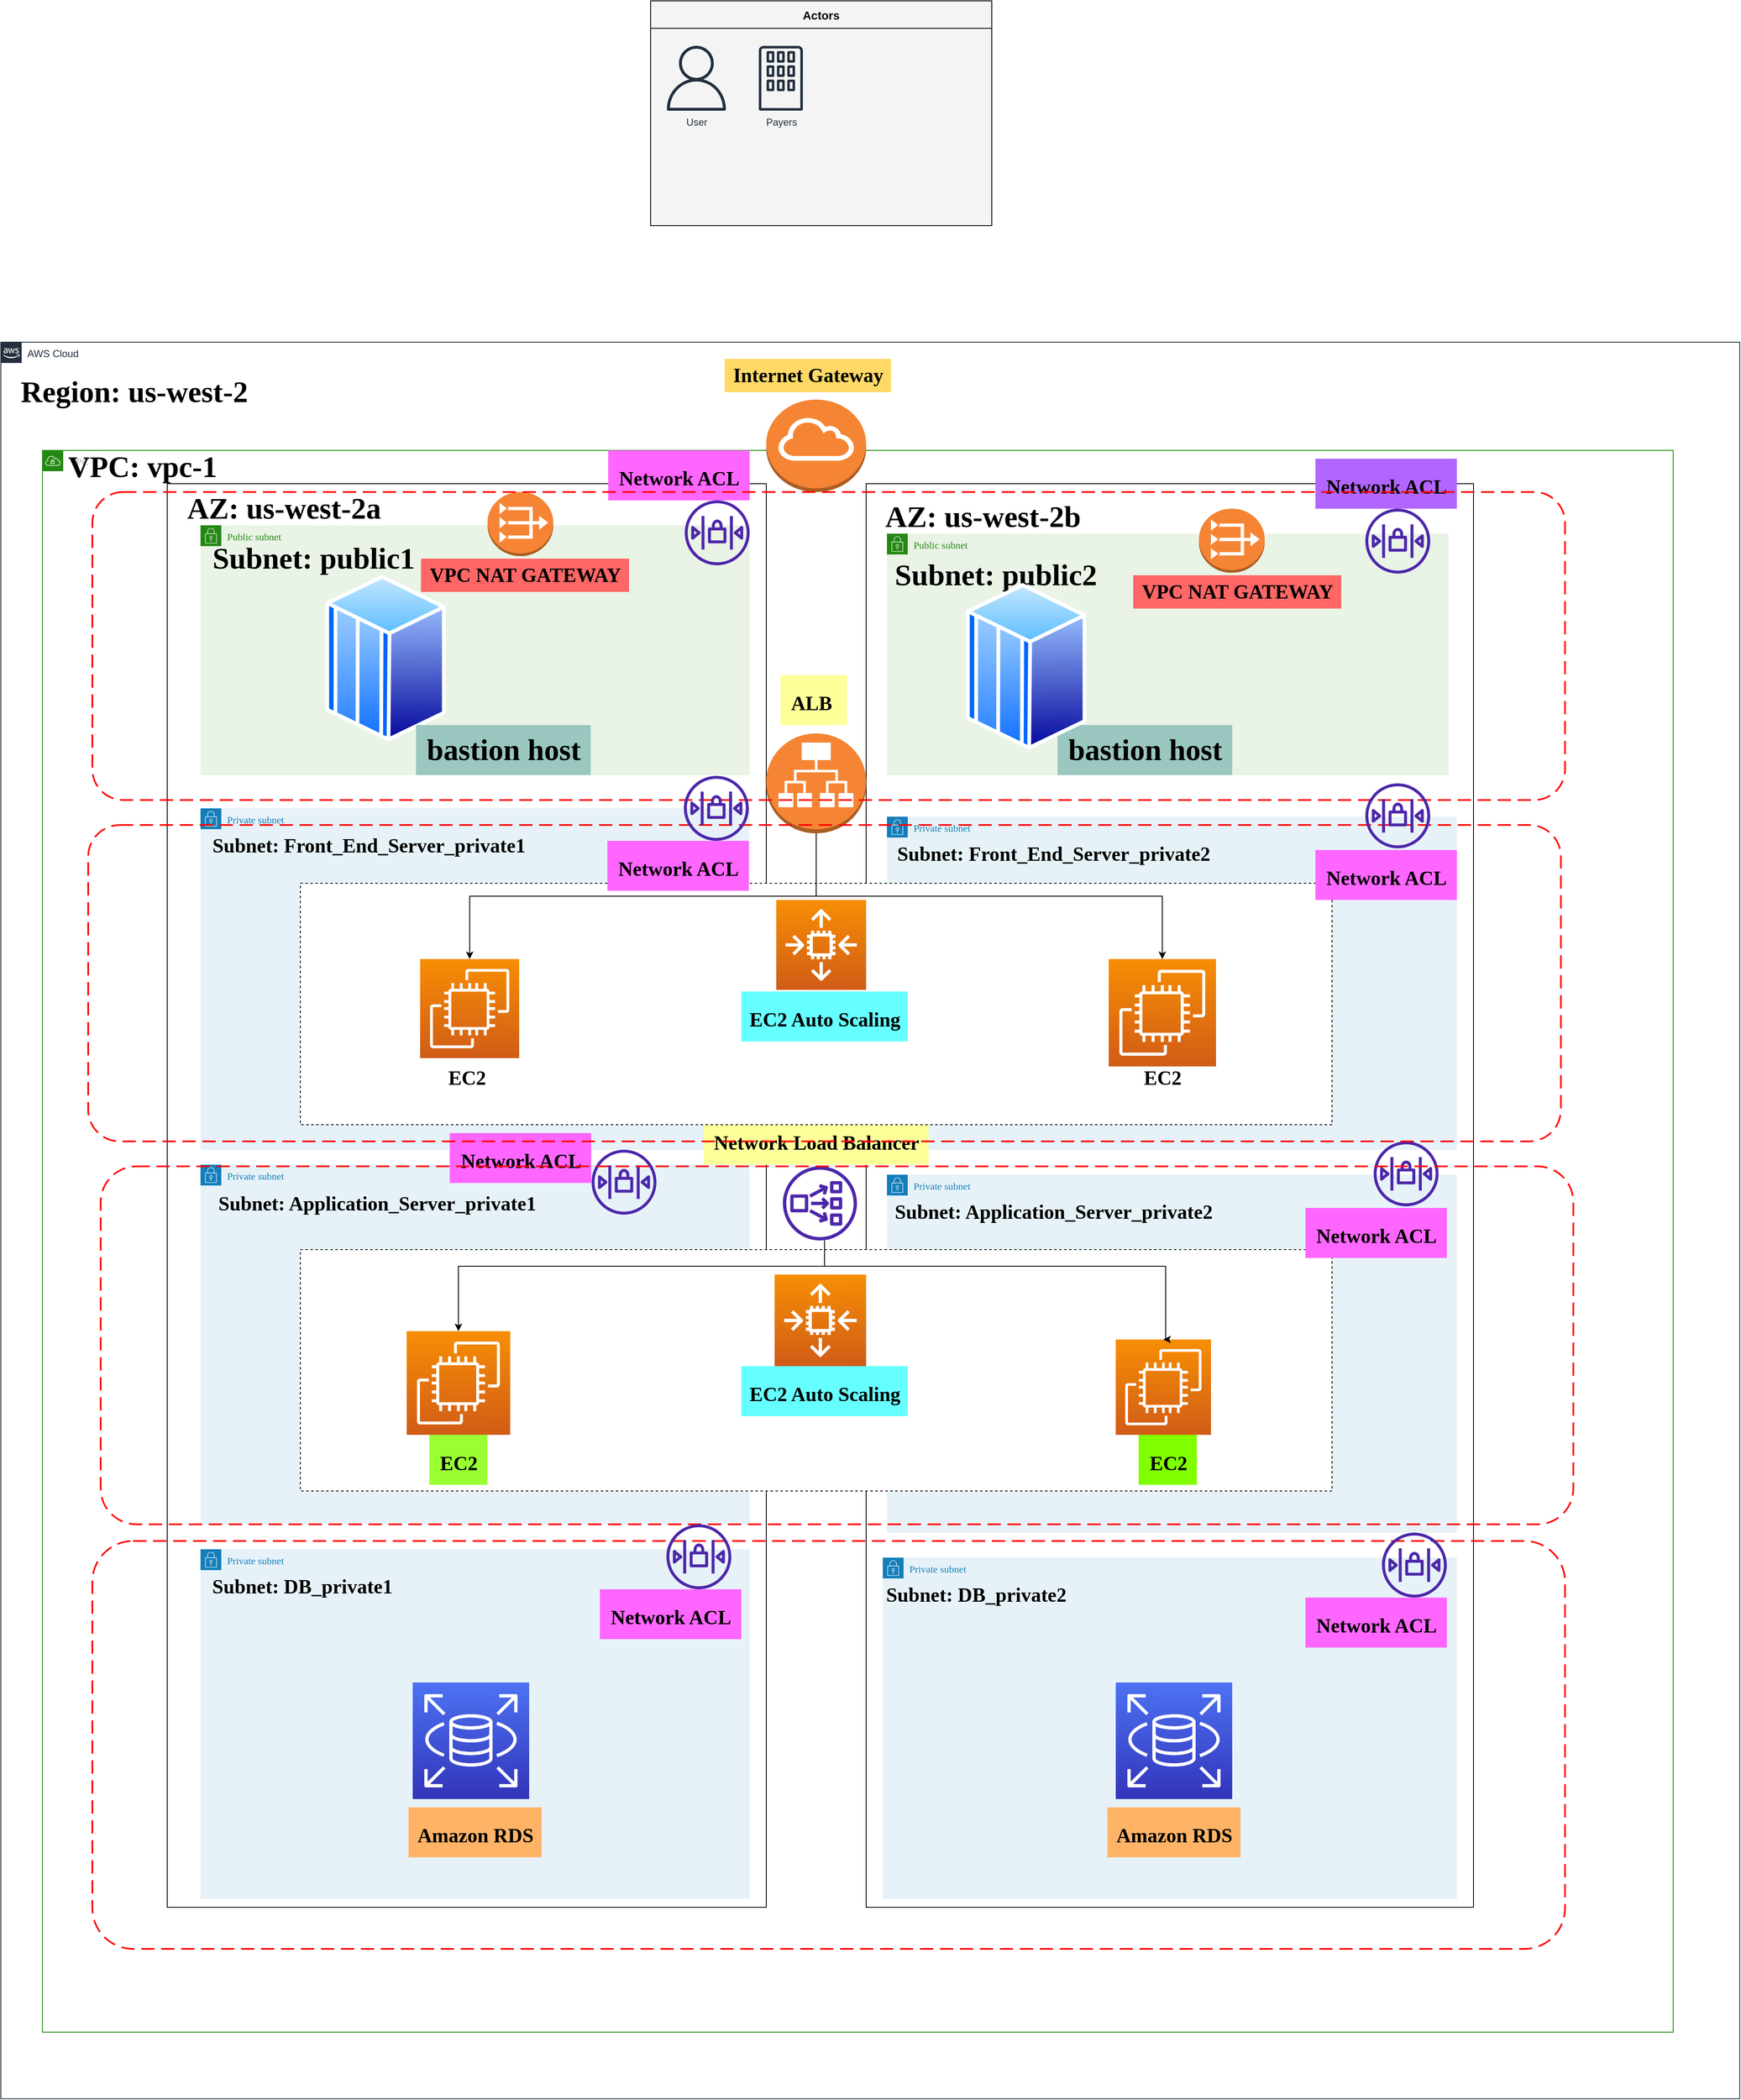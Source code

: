 <mxfile version="20.5.2" type="github">
  <diagram id="Ht1M8jgEwFfnCIfOTk4-" name="Page-1">
    <mxGraphModel dx="6531" dy="5414" grid="1" gridSize="10" guides="1" tooltips="1" connect="1" arrows="1" fold="1" page="1" pageScale="1" pageWidth="827" pageHeight="1169" math="0" shadow="0">
      <root>
        <mxCell id="0" />
        <mxCell id="1" parent="0" />
        <mxCell id="jZVaUwOg5UY3L9NAnvdq-71" value="AWS Cloud" style="points=[[0,0],[0.25,0],[0.5,0],[0.75,0],[1,0],[1,0.25],[1,0.5],[1,0.75],[1,1],[0.75,1],[0.5,1],[0.25,1],[0,1],[0,0.75],[0,0.5],[0,0.25]];outlineConnect=0;gradientColor=none;html=1;whiteSpace=wrap;fontSize=12;fontStyle=0;shape=mxgraph.aws4.group;grIcon=mxgraph.aws4.group_aws_cloud_alt;strokeColor=#232F3E;fillColor=none;verticalAlign=top;align=left;spacingLeft=30;fontColor=#232F3E;dashed=0;labelBackgroundColor=none;container=1;pointerEvents=0;collapsible=0;recursiveResize=0;" parent="1" vertex="1">
          <mxGeometry x="-190" y="-1910" width="2090" height="2110" as="geometry" />
        </mxCell>
        <mxCell id="_mikIo9FiG5iFNGLdB2s-5" value="&lt;font face=&quot;Times New Roman&quot; style=&quot;font-size: 36px;&quot;&gt;&lt;b&gt;Region: us-west-2&lt;/b&gt;&lt;/font&gt;" style="text;html=1;resizable=0;autosize=1;align=center;verticalAlign=middle;points=[];fillColor=none;strokeColor=none;rounded=0;" vertex="1" parent="jZVaUwOg5UY3L9NAnvdq-71">
          <mxGeometry x="10" y="30" width="300" height="60" as="geometry" />
        </mxCell>
        <mxCell id="_mikIo9FiG5iFNGLdB2s-102" value="&lt;b&gt;Internet Gateway&lt;/b&gt;" style="text;html=1;resizable=0;autosize=1;align=center;verticalAlign=middle;points=[];fillColor=#FFD966;strokeColor=none;rounded=0;dashed=1;fontFamily=Times New Roman;fontSize=24;" vertex="1" parent="jZVaUwOg5UY3L9NAnvdq-71">
          <mxGeometry x="870" y="20" width="200" height="40" as="geometry" />
        </mxCell>
        <mxCell id="_mikIo9FiG5iFNGLdB2s-11" value="" style="whiteSpace=wrap;html=1;fontSize=36;" vertex="1" parent="1">
          <mxGeometry x="10" y="-1740" width="720" height="1710" as="geometry" />
        </mxCell>
        <mxCell id="_mikIo9FiG5iFNGLdB2s-12" value="" style="whiteSpace=wrap;html=1;fontSize=36;" vertex="1" parent="1">
          <mxGeometry x="850" y="-1740" width="730" height="1710" as="geometry" />
        </mxCell>
        <mxCell id="_mikIo9FiG5iFNGLdB2s-13" value="&lt;font face=&quot;Times New Roman&quot;&gt;&lt;b&gt;AZ: us-west-2a&lt;/b&gt;&lt;/font&gt;" style="text;html=1;resizable=0;autosize=1;align=center;verticalAlign=middle;points=[];fillColor=none;strokeColor=none;rounded=0;fontSize=36;" vertex="1" parent="1">
          <mxGeometry x="20" y="-1740" width="260" height="60" as="geometry" />
        </mxCell>
        <mxCell id="_mikIo9FiG5iFNGLdB2s-14" value="&lt;font face=&quot;Times New Roman&quot;&gt;&lt;b&gt;AZ: us-west-2b&lt;/b&gt;&lt;/font&gt;" style="text;html=1;resizable=0;autosize=1;align=center;verticalAlign=middle;points=[];fillColor=none;strokeColor=none;rounded=0;fontSize=36;" vertex="1" parent="1">
          <mxGeometry x="860" y="-1730" width="260" height="60" as="geometry" />
        </mxCell>
        <mxCell id="_mikIo9FiG5iFNGLdB2s-37" value="VPC" style="points=[[0,0],[0.25,0],[0.5,0],[0.75,0],[1,0],[1,0.25],[1,0.5],[1,0.75],[1,1],[0.75,1],[0.5,1],[0.25,1],[0,1],[0,0.75],[0,0.5],[0,0.25]];outlineConnect=0;gradientColor=none;html=1;whiteSpace=wrap;fontSize=12;fontStyle=0;container=1;pointerEvents=0;collapsible=0;recursiveResize=0;shape=mxgraph.aws4.group;grIcon=mxgraph.aws4.group_vpc;strokeColor=#248814;fillColor=none;verticalAlign=top;align=left;spacingLeft=30;fontColor=#AAB7B8;dashed=0;fontFamily=Times New Roman;" vertex="1" parent="1">
          <mxGeometry x="-140" y="-1780" width="1960" height="1900" as="geometry" />
        </mxCell>
        <mxCell id="_mikIo9FiG5iFNGLdB2s-9" value="&lt;font face=&quot;Times New Roman&quot;&gt;&lt;b&gt;VPC: vpc-1&lt;/b&gt;&lt;/font&gt;" style="text;html=1;resizable=0;autosize=1;align=center;verticalAlign=middle;points=[];fillColor=none;strokeColor=none;rounded=0;fontSize=36;" vertex="1" parent="_mikIo9FiG5iFNGLdB2s-37">
          <mxGeometry x="20" y="-10" width="200" height="60" as="geometry" />
        </mxCell>
        <mxCell id="_mikIo9FiG5iFNGLdB2s-50" value="Private subnet" style="points=[[0,0],[0.25,0],[0.5,0],[0.75,0],[1,0],[1,0.25],[1,0.5],[1,0.75],[1,1],[0.75,1],[0.5,1],[0.25,1],[0,1],[0,0.75],[0,0.5],[0,0.25]];outlineConnect=0;gradientColor=none;html=1;whiteSpace=wrap;fontSize=12;fontStyle=0;container=1;pointerEvents=0;collapsible=0;recursiveResize=0;shape=mxgraph.aws4.group;grIcon=mxgraph.aws4.group_security_group;grStroke=0;strokeColor=#147EBA;fillColor=#E6F2F8;verticalAlign=top;align=left;spacingLeft=30;fontColor=#147EBA;dashed=0;fontFamily=Times New Roman;" vertex="1" parent="_mikIo9FiG5iFNGLdB2s-37">
          <mxGeometry x="190" y="1320" width="660" height="420" as="geometry" />
        </mxCell>
        <mxCell id="_mikIo9FiG5iFNGLdB2s-51" value="" style="sketch=0;points=[[0,0,0],[0.25,0,0],[0.5,0,0],[0.75,0,0],[1,0,0],[0,1,0],[0.25,1,0],[0.5,1,0],[0.75,1,0],[1,1,0],[0,0.25,0],[0,0.5,0],[0,0.75,0],[1,0.25,0],[1,0.5,0],[1,0.75,0]];outlineConnect=0;fontColor=#232F3E;gradientColor=#4D72F3;gradientDirection=north;fillColor=#3334B9;strokeColor=#ffffff;dashed=0;verticalLabelPosition=bottom;verticalAlign=top;align=center;html=1;fontSize=12;fontStyle=0;aspect=fixed;shape=mxgraph.aws4.resourceIcon;resIcon=mxgraph.aws4.rds;fontFamily=Times New Roman;" vertex="1" parent="_mikIo9FiG5iFNGLdB2s-50">
          <mxGeometry x="255" y="160" width="140" height="140" as="geometry" />
        </mxCell>
        <mxCell id="_mikIo9FiG5iFNGLdB2s-52" value="&lt;font style=&quot;font-size: 24px;&quot;&gt;&lt;b&gt;Amazon RDS&lt;/b&gt;&lt;/font&gt;" style="text;html=1;resizable=0;autosize=1;align=center;verticalAlign=middle;points=[];fillColor=#FFB366;strokeColor=none;rounded=0;fontFamily=Times New Roman;fontSize=36;" vertex="1" parent="_mikIo9FiG5iFNGLdB2s-50">
          <mxGeometry x="250" y="310" width="160" height="60" as="geometry" />
        </mxCell>
        <mxCell id="_mikIo9FiG5iFNGLdB2s-54" value="Private subnet" style="points=[[0,0],[0.25,0],[0.5,0],[0.75,0],[1,0],[1,0.25],[1,0.5],[1,0.75],[1,1],[0.75,1],[0.5,1],[0.25,1],[0,1],[0,0.75],[0,0.5],[0,0.25]];outlineConnect=0;gradientColor=none;html=1;whiteSpace=wrap;fontSize=12;fontStyle=0;container=1;pointerEvents=0;collapsible=0;recursiveResize=0;shape=mxgraph.aws4.group;grIcon=mxgraph.aws4.group_security_group;grStroke=0;strokeColor=#147EBA;fillColor=#E6F2F8;verticalAlign=top;align=left;spacingLeft=30;fontColor=#147EBA;dashed=0;fontFamily=Times New Roman;" vertex="1" parent="_mikIo9FiG5iFNGLdB2s-37">
          <mxGeometry x="1010" y="1330" width="690" height="410" as="geometry" />
        </mxCell>
        <mxCell id="_mikIo9FiG5iFNGLdB2s-55" value="" style="sketch=0;points=[[0,0,0],[0.25,0,0],[0.5,0,0],[0.75,0,0],[1,0,0],[0,1,0],[0.25,1,0],[0.5,1,0],[0.75,1,0],[1,1,0],[0,0.25,0],[0,0.5,0],[0,0.75,0],[1,0.25,0],[1,0.5,0],[1,0.75,0]];outlineConnect=0;fontColor=#232F3E;gradientColor=#4D72F3;gradientDirection=north;fillColor=#3334B9;strokeColor=#ffffff;dashed=0;verticalLabelPosition=bottom;verticalAlign=top;align=center;html=1;fontSize=12;fontStyle=0;aspect=fixed;shape=mxgraph.aws4.resourceIcon;resIcon=mxgraph.aws4.rds;fontFamily=Times New Roman;" vertex="1" parent="_mikIo9FiG5iFNGLdB2s-54">
          <mxGeometry x="280" y="150" width="140" height="140" as="geometry" />
        </mxCell>
        <mxCell id="_mikIo9FiG5iFNGLdB2s-56" value="&lt;font style=&quot;font-size: 24px;&quot;&gt;&lt;b&gt;Amazon RDS&lt;/b&gt;&lt;/font&gt;" style="text;html=1;resizable=0;autosize=1;align=center;verticalAlign=middle;points=[];fillColor=#FFB366;strokeColor=none;rounded=0;fontFamily=Times New Roman;fontSize=36;" vertex="1" parent="_mikIo9FiG5iFNGLdB2s-54">
          <mxGeometry x="270" y="300" width="160" height="60" as="geometry" />
        </mxCell>
        <mxCell id="_mikIo9FiG5iFNGLdB2s-63" value="&lt;font style=&quot;font-size: 24px;&quot; face=&quot;Times New Roman&quot;&gt;&lt;b&gt;Subnet: DB_private2&amp;nbsp;&lt;/b&gt;&lt;/font&gt;" style="text;html=1;resizable=0;autosize=1;align=center;verticalAlign=middle;points=[];fillColor=none;strokeColor=none;rounded=0;fontSize=36;" vertex="1" parent="_mikIo9FiG5iFNGLdB2s-54">
          <mxGeometry x="-10" y="10" width="250" height="60" as="geometry" />
        </mxCell>
        <mxCell id="_mikIo9FiG5iFNGLdB2s-59" value="Private subnet" style="points=[[0,0],[0.25,0],[0.5,0],[0.75,0],[1,0],[1,0.25],[1,0.5],[1,0.75],[1,1],[0.75,1],[0.5,1],[0.25,1],[0,1],[0,0.75],[0,0.5],[0,0.25]];outlineConnect=0;gradientColor=none;html=1;whiteSpace=wrap;fontSize=12;fontStyle=0;container=1;pointerEvents=0;collapsible=0;recursiveResize=0;shape=mxgraph.aws4.group;grIcon=mxgraph.aws4.group_security_group;grStroke=0;strokeColor=#147EBA;fillColor=#E6F2F8;verticalAlign=top;align=left;spacingLeft=30;fontColor=#147EBA;dashed=0;fontFamily=Times New Roman;" vertex="1" parent="_mikIo9FiG5iFNGLdB2s-37">
          <mxGeometry x="190" y="858" width="660" height="432" as="geometry" />
        </mxCell>
        <mxCell id="_mikIo9FiG5iFNGLdB2s-16" value="&lt;font style=&quot;font-size: 24px;&quot; face=&quot;Times New Roman&quot;&gt;&lt;b&gt;Subnet: Application_Server_private1&amp;nbsp;&lt;/b&gt;&lt;/font&gt;" style="text;html=1;resizable=0;autosize=1;align=center;verticalAlign=middle;points=[];fillColor=none;strokeColor=none;rounded=0;fontSize=36;" vertex="1" parent="_mikIo9FiG5iFNGLdB2s-59">
          <mxGeometry x="10" y="12" width="410" height="60" as="geometry" />
        </mxCell>
        <mxCell id="_mikIo9FiG5iFNGLdB2s-93" value="" style="sketch=0;outlineConnect=0;fontColor=#232F3E;gradientColor=none;fillColor=#4D27AA;strokeColor=none;dashed=0;verticalLabelPosition=bottom;verticalAlign=top;align=center;html=1;fontSize=12;fontStyle=0;aspect=fixed;pointerEvents=1;shape=mxgraph.aws4.network_access_control_list;fontFamily=Times New Roman;" vertex="1" parent="_mikIo9FiG5iFNGLdB2s-59">
          <mxGeometry x="470" y="-18" width="78" height="78" as="geometry" />
        </mxCell>
        <mxCell id="_mikIo9FiG5iFNGLdB2s-60" value="Private subnet" style="points=[[0,0],[0.25,0],[0.5,0],[0.75,0],[1,0],[1,0.25],[1,0.5],[1,0.75],[1,1],[0.75,1],[0.5,1],[0.25,1],[0,1],[0,0.75],[0,0.5],[0,0.25]];outlineConnect=0;gradientColor=none;html=1;whiteSpace=wrap;fontSize=12;fontStyle=0;container=1;pointerEvents=0;collapsible=0;recursiveResize=0;shape=mxgraph.aws4.group;grIcon=mxgraph.aws4.group_security_group;grStroke=0;strokeColor=#147EBA;fillColor=#E6F2F8;verticalAlign=top;align=left;spacingLeft=30;fontColor=#147EBA;dashed=0;fontFamily=Times New Roman;" vertex="1" parent="_mikIo9FiG5iFNGLdB2s-37">
          <mxGeometry x="1015" y="870" width="685" height="430" as="geometry" />
        </mxCell>
        <mxCell id="_mikIo9FiG5iFNGLdB2s-23" value="" style="whiteSpace=wrap;html=1;fontFamily=Times New Roman;fontSize=36;dashed=1;" vertex="1" parent="_mikIo9FiG5iFNGLdB2s-37">
          <mxGeometry x="310" y="960" width="1240" height="290" as="geometry" />
        </mxCell>
        <mxCell id="_mikIo9FiG5iFNGLdB2s-26" value="" style="sketch=0;points=[[0,0,0],[0.25,0,0],[0.5,0,0],[0.75,0,0],[1,0,0],[0,1,0],[0.25,1,0],[0.5,1,0],[0.75,1,0],[1,1,0],[0,0.25,0],[0,0.5,0],[0,0.75,0],[1,0.25,0],[1,0.5,0],[1,0.75,0]];outlineConnect=0;fontColor=#232F3E;gradientColor=#F78E04;gradientDirection=north;fillColor=#D05C17;strokeColor=#ffffff;dashed=0;verticalLabelPosition=bottom;verticalAlign=top;align=center;html=1;fontSize=12;fontStyle=0;aspect=fixed;shape=mxgraph.aws4.resourceIcon;resIcon=mxgraph.aws4.auto_scaling2;fontFamily=Times New Roman;" vertex="1" parent="_mikIo9FiG5iFNGLdB2s-37">
          <mxGeometry x="880" y="990" width="110" height="110" as="geometry" />
        </mxCell>
        <mxCell id="_mikIo9FiG5iFNGLdB2s-27" value="&lt;font style=&quot;font-size: 24px;&quot;&gt;&lt;b&gt;EC2 Auto Scaling&lt;/b&gt;&lt;/font&gt;" style="text;html=1;resizable=0;autosize=1;align=center;verticalAlign=middle;points=[];fillColor=#66FFFF;strokeColor=none;rounded=0;fontFamily=Times New Roman;fontSize=36;" vertex="1" parent="_mikIo9FiG5iFNGLdB2s-37">
          <mxGeometry x="840" y="1100" width="200" height="60" as="geometry" />
        </mxCell>
        <mxCell id="_mikIo9FiG5iFNGLdB2s-21" value="" style="sketch=0;points=[[0,0,0],[0.25,0,0],[0.5,0,0],[0.75,0,0],[1,0,0],[0,1,0],[0.25,1,0],[0.5,1,0],[0.75,1,0],[1,1,0],[0,0.25,0],[0,0.5,0],[0,0.75,0],[1,0.25,0],[1,0.5,0],[1,0.75,0]];outlineConnect=0;fontColor=#232F3E;gradientColor=#F78E04;gradientDirection=north;fillColor=#D05C17;strokeColor=#ffffff;dashed=0;verticalLabelPosition=bottom;verticalAlign=top;align=center;html=1;fontSize=12;fontStyle=0;aspect=fixed;shape=mxgraph.aws4.resourceIcon;resIcon=mxgraph.aws4.ec2;fontFamily=Times New Roman;" vertex="1" parent="_mikIo9FiG5iFNGLdB2s-37">
          <mxGeometry x="1290" y="1068" width="114.5" height="114.5" as="geometry" />
        </mxCell>
        <mxCell id="_mikIo9FiG5iFNGLdB2s-22" value="" style="sketch=0;points=[[0,0,0],[0.25,0,0],[0.5,0,0],[0.75,0,0],[1,0,0],[0,1,0],[0.25,1,0],[0.5,1,0],[0.75,1,0],[1,1,0],[0,0.25,0],[0,0.5,0],[0,0.75,0],[1,0.25,0],[1,0.5,0],[1,0.75,0]];outlineConnect=0;fontColor=#232F3E;gradientColor=#F78E04;gradientDirection=north;fillColor=#D05C17;strokeColor=#ffffff;dashed=0;verticalLabelPosition=bottom;verticalAlign=top;align=center;html=1;fontSize=12;fontStyle=0;aspect=fixed;shape=mxgraph.aws4.resourceIcon;resIcon=mxgraph.aws4.ec2;fontFamily=Times New Roman;" vertex="1" parent="_mikIo9FiG5iFNGLdB2s-37">
          <mxGeometry x="437.75" y="1058" width="124.5" height="124.5" as="geometry" />
        </mxCell>
        <mxCell id="_mikIo9FiG5iFNGLdB2s-25" value="&lt;font style=&quot;font-size: 24px;&quot;&gt;&lt;b&gt;EC2&lt;/b&gt;&lt;/font&gt;" style="text;html=1;resizable=0;autosize=1;align=center;verticalAlign=middle;points=[];fillColor=#80FF00;strokeColor=none;rounded=0;fontFamily=Times New Roman;fontSize=36;" vertex="1" parent="_mikIo9FiG5iFNGLdB2s-37">
          <mxGeometry x="1317.5" y="1182.5" width="70" height="60" as="geometry" />
        </mxCell>
        <mxCell id="_mikIo9FiG5iFNGLdB2s-24" value="&lt;font style=&quot;font-size: 24px;&quot;&gt;&lt;b&gt;EC2&lt;/b&gt;&lt;/font&gt;" style="text;html=1;resizable=0;autosize=1;align=center;verticalAlign=middle;points=[];fillColor=#99FF33;strokeColor=none;rounded=0;fontFamily=Times New Roman;fontSize=36;" vertex="1" parent="_mikIo9FiG5iFNGLdB2s-37">
          <mxGeometry x="465" y="1182.5" width="70" height="60" as="geometry" />
        </mxCell>
        <mxCell id="_mikIo9FiG5iFNGLdB2s-65" value="Private subnet" style="points=[[0,0],[0.25,0],[0.5,0],[0.75,0],[1,0],[1,0.25],[1,0.5],[1,0.75],[1,1],[0.75,1],[0.5,1],[0.25,1],[0,1],[0,0.75],[0,0.5],[0,0.25]];outlineConnect=0;gradientColor=none;html=1;whiteSpace=wrap;fontSize=12;fontStyle=0;container=1;pointerEvents=0;collapsible=0;recursiveResize=0;shape=mxgraph.aws4.group;grIcon=mxgraph.aws4.group_security_group;grStroke=0;strokeColor=#147EBA;fillColor=#E6F2F8;verticalAlign=top;align=left;spacingLeft=30;fontColor=#147EBA;dashed=0;fontFamily=Times New Roman;" vertex="1" parent="_mikIo9FiG5iFNGLdB2s-37">
          <mxGeometry x="190" y="430" width="660" height="410" as="geometry" />
        </mxCell>
        <mxCell id="_mikIo9FiG5iFNGLdB2s-67" value="Private subnet" style="points=[[0,0],[0.25,0],[0.5,0],[0.75,0],[1,0],[1,0.25],[1,0.5],[1,0.75],[1,1],[0.75,1],[0.5,1],[0.25,1],[0,1],[0,0.75],[0,0.5],[0,0.25]];outlineConnect=0;gradientColor=none;html=1;whiteSpace=wrap;fontSize=12;fontStyle=0;container=1;pointerEvents=0;collapsible=0;recursiveResize=0;shape=mxgraph.aws4.group;grIcon=mxgraph.aws4.group_security_group;grStroke=0;strokeColor=#147EBA;fillColor=#E6F2F8;verticalAlign=top;align=left;spacingLeft=30;fontColor=#147EBA;dashed=0;fontFamily=Times New Roman;" vertex="1" parent="_mikIo9FiG5iFNGLdB2s-37">
          <mxGeometry x="1015" y="440" width="685" height="400" as="geometry" />
        </mxCell>
        <mxCell id="_mikIo9FiG5iFNGLdB2s-69" value="Public subnet" style="points=[[0,0],[0.25,0],[0.5,0],[0.75,0],[1,0],[1,0.25],[1,0.5],[1,0.75],[1,1],[0.75,1],[0.5,1],[0.25,1],[0,1],[0,0.75],[0,0.5],[0,0.25]];outlineConnect=0;gradientColor=none;html=1;whiteSpace=wrap;fontSize=12;fontStyle=0;container=1;pointerEvents=0;collapsible=0;recursiveResize=0;shape=mxgraph.aws4.group;grIcon=mxgraph.aws4.group_security_group;grStroke=0;strokeColor=#248814;fillColor=#E9F3E6;verticalAlign=top;align=left;spacingLeft=30;fontColor=#248814;dashed=0;fontFamily=Times New Roman;" vertex="1" parent="_mikIo9FiG5iFNGLdB2s-37">
          <mxGeometry x="190" y="90" width="660" height="300" as="geometry" />
        </mxCell>
        <mxCell id="_mikIo9FiG5iFNGLdB2s-117" value="" style="aspect=fixed;perimeter=ellipsePerimeter;html=1;align=center;shadow=0;dashed=0;spacingTop=3;image;image=img/lib/active_directory/mainframe_host.svg;fontFamily=Times New Roman;fontSize=24;" vertex="1" parent="_mikIo9FiG5iFNGLdB2s-69">
          <mxGeometry x="150" y="59" width="144.72" height="201" as="geometry" />
        </mxCell>
        <mxCell id="_mikIo9FiG5iFNGLdB2s-119" value="&lt;b&gt;&lt;font style=&quot;font-size: 36px;&quot;&gt;bastion host&lt;/font&gt;&lt;/b&gt;" style="text;html=1;resizable=0;autosize=1;align=center;verticalAlign=middle;points=[];fillColor=#9AC7BF;strokeColor=none;rounded=0;dashed=1;fontFamily=Times New Roman;fontSize=24;" vertex="1" parent="_mikIo9FiG5iFNGLdB2s-69">
          <mxGeometry x="259" y="240" width="210" height="60" as="geometry" />
        </mxCell>
        <mxCell id="_mikIo9FiG5iFNGLdB2s-34" value="&lt;font face=&quot;Times New Roman&quot;&gt;&lt;b&gt;Subnet: public1&amp;nbsp;&lt;/b&gt;&lt;/font&gt;" style="text;html=1;resizable=0;autosize=1;align=center;verticalAlign=middle;points=[];fillColor=none;strokeColor=none;rounded=0;fontSize=36;" vertex="1" parent="_mikIo9FiG5iFNGLdB2s-69">
          <mxGeometry y="10" width="280" height="60" as="geometry" />
        </mxCell>
        <mxCell id="_mikIo9FiG5iFNGLdB2s-71" value="Public subnet" style="points=[[0,0],[0.25,0],[0.5,0],[0.75,0],[1,0],[1,0.25],[1,0.5],[1,0.75],[1,1],[0.75,1],[0.5,1],[0.25,1],[0,1],[0,0.75],[0,0.5],[0,0.25]];outlineConnect=0;gradientColor=none;html=1;whiteSpace=wrap;fontSize=12;fontStyle=0;container=1;pointerEvents=0;collapsible=0;recursiveResize=0;shape=mxgraph.aws4.group;grIcon=mxgraph.aws4.group_security_group;grStroke=0;strokeColor=#248814;fillColor=#E9F3E6;verticalAlign=top;align=left;spacingLeft=30;fontColor=#248814;dashed=0;fontFamily=Times New Roman;" vertex="1" parent="_mikIo9FiG5iFNGLdB2s-37">
          <mxGeometry x="1015" y="100" width="675" height="290" as="geometry" />
        </mxCell>
        <mxCell id="_mikIo9FiG5iFNGLdB2s-111" value="" style="outlineConnect=0;dashed=0;verticalLabelPosition=bottom;verticalAlign=top;align=center;html=1;shape=mxgraph.aws3.vpc_nat_gateway;fillColor=#F58534;gradientColor=none;fontFamily=Times New Roman;fontSize=24;" vertex="1" parent="_mikIo9FiG5iFNGLdB2s-71">
          <mxGeometry x="375" y="-30" width="79" height="77" as="geometry" />
        </mxCell>
        <mxCell id="_mikIo9FiG5iFNGLdB2s-120" value="&lt;b&gt;&lt;font style=&quot;font-size: 36px;&quot;&gt;bastion host&lt;/font&gt;&lt;/b&gt;" style="text;html=1;resizable=0;autosize=1;align=center;verticalAlign=middle;points=[];fillColor=#9AC7BF;strokeColor=none;rounded=0;dashed=1;fontFamily=Times New Roman;fontSize=24;" vertex="1" parent="_mikIo9FiG5iFNGLdB2s-71">
          <mxGeometry x="205" y="230" width="210" height="60" as="geometry" />
        </mxCell>
        <mxCell id="_mikIo9FiG5iFNGLdB2s-35" value="&lt;font face=&quot;Times New Roman&quot;&gt;&lt;b&gt;Subnet: public2&amp;nbsp;&lt;/b&gt;&lt;/font&gt;" style="text;html=1;resizable=0;autosize=1;align=center;verticalAlign=middle;points=[];fillColor=none;strokeColor=none;rounded=0;fontSize=36;" vertex="1" parent="_mikIo9FiG5iFNGLdB2s-37">
          <mxGeometry x="1010" y="120" width="280" height="60" as="geometry" />
        </mxCell>
        <mxCell id="_mikIo9FiG5iFNGLdB2s-40" value="" style="outlineConnect=0;dashed=0;verticalLabelPosition=bottom;verticalAlign=top;align=center;html=1;shape=mxgraph.aws3.application_load_balancer;fillColor=#F58534;gradientColor=none;fontFamily=Times New Roman;fontSize=24;" vertex="1" parent="_mikIo9FiG5iFNGLdB2s-37">
          <mxGeometry x="870" y="340" width="120" height="120" as="geometry" />
        </mxCell>
        <mxCell id="_mikIo9FiG5iFNGLdB2s-89" style="edgeStyle=orthogonalEdgeStyle;rounded=0;orthogonalLoop=1;jettySize=auto;html=1;entryX=0.5;entryY=0;entryDx=0;entryDy=0;entryPerimeter=0;fontFamily=Times New Roman;fontSize=24;" edge="1" parent="_mikIo9FiG5iFNGLdB2s-37" source="_mikIo9FiG5iFNGLdB2s-82" target="_mikIo9FiG5iFNGLdB2s-22">
          <mxGeometry relative="1" as="geometry">
            <Array as="points">
              <mxPoint x="940" y="980" />
              <mxPoint x="500" y="980" />
            </Array>
          </mxGeometry>
        </mxCell>
        <mxCell id="_mikIo9FiG5iFNGLdB2s-90" style="edgeStyle=orthogonalEdgeStyle;rounded=0;orthogonalLoop=1;jettySize=auto;html=1;fontFamily=Times New Roman;fontSize=24;entryX=0.5;entryY=0;entryDx=0;entryDy=0;entryPerimeter=0;" edge="1" parent="_mikIo9FiG5iFNGLdB2s-37" source="_mikIo9FiG5iFNGLdB2s-82" target="_mikIo9FiG5iFNGLdB2s-21">
          <mxGeometry relative="1" as="geometry">
            <mxPoint x="1350" y="1040" as="targetPoint" />
            <Array as="points">
              <mxPoint x="940" y="980" />
              <mxPoint x="1350" y="980" />
            </Array>
          </mxGeometry>
        </mxCell>
        <mxCell id="_mikIo9FiG5iFNGLdB2s-82" value="" style="sketch=0;outlineConnect=0;fontColor=#232F3E;gradientColor=none;fillColor=#4D27AA;strokeColor=none;dashed=0;verticalLabelPosition=bottom;verticalAlign=top;align=center;html=1;fontSize=12;fontStyle=0;aspect=fixed;pointerEvents=1;shape=mxgraph.aws4.network_load_balancer;fontFamily=Times New Roman;" vertex="1" parent="_mikIo9FiG5iFNGLdB2s-37">
          <mxGeometry x="890" y="860" width="89" height="89" as="geometry" />
        </mxCell>
        <mxCell id="_mikIo9FiG5iFNGLdB2s-42" value="&lt;b style=&quot;&quot;&gt;&lt;font style=&quot;font-size: 24px;&quot;&gt;ALB&amp;nbsp;&lt;br&gt;&lt;/font&gt;&lt;/b&gt;" style="text;html=1;resizable=0;autosize=1;align=center;verticalAlign=middle;points=[];fillColor=#FFFF99;strokeColor=none;rounded=0;fontFamily=Times New Roman;fontSize=36;" vertex="1" parent="_mikIo9FiG5iFNGLdB2s-37">
          <mxGeometry x="887" y="270" width="80" height="60" as="geometry" />
        </mxCell>
        <mxCell id="_mikIo9FiG5iFNGLdB2s-98" value="" style="sketch=0;outlineConnect=0;fontColor=#232F3E;gradientColor=none;fillColor=#4D27AA;strokeColor=none;dashed=0;verticalLabelPosition=bottom;verticalAlign=top;align=center;html=1;fontSize=12;fontStyle=0;aspect=fixed;pointerEvents=1;shape=mxgraph.aws4.network_access_control_list;fontFamily=Times New Roman;" vertex="1" parent="_mikIo9FiG5iFNGLdB2s-37">
          <mxGeometry x="1600" y="830" width="78" height="78" as="geometry" />
        </mxCell>
        <mxCell id="_mikIo9FiG5iFNGLdB2s-99" value="" style="sketch=0;outlineConnect=0;fontColor=#232F3E;gradientColor=none;fillColor=#4D27AA;strokeColor=none;dashed=0;verticalLabelPosition=bottom;verticalAlign=top;align=center;html=1;fontSize=12;fontStyle=0;aspect=fixed;pointerEvents=1;shape=mxgraph.aws4.network_access_control_list;fontFamily=Times New Roman;" vertex="1" parent="_mikIo9FiG5iFNGLdB2s-37">
          <mxGeometry x="772" y="60" width="78" height="78" as="geometry" />
        </mxCell>
        <mxCell id="_mikIo9FiG5iFNGLdB2s-100" value="" style="sketch=0;outlineConnect=0;fontColor=#232F3E;gradientColor=none;fillColor=#4D27AA;strokeColor=none;dashed=0;verticalLabelPosition=bottom;verticalAlign=top;align=center;html=1;fontSize=12;fontStyle=0;aspect=fixed;pointerEvents=1;shape=mxgraph.aws4.network_access_control_list;fontFamily=Times New Roman;" vertex="1" parent="_mikIo9FiG5iFNGLdB2s-37">
          <mxGeometry x="1590" y="70" width="78" height="78" as="geometry" />
        </mxCell>
        <mxCell id="_mikIo9FiG5iFNGLdB2s-101" value="" style="outlineConnect=0;dashed=0;verticalLabelPosition=bottom;verticalAlign=top;align=center;html=1;shape=mxgraph.aws3.internet_gateway;fillColor=#F58534;gradientColor=none;fontFamily=Times New Roman;fontSize=24;" vertex="1" parent="_mikIo9FiG5iFNGLdB2s-37">
          <mxGeometry x="870" y="-61" width="120" height="111" as="geometry" />
        </mxCell>
        <mxCell id="_mikIo9FiG5iFNGLdB2s-110" value="" style="outlineConnect=0;dashed=0;verticalLabelPosition=bottom;verticalAlign=top;align=center;html=1;shape=mxgraph.aws3.vpc_nat_gateway;fillColor=#F58534;gradientColor=none;fontFamily=Times New Roman;fontSize=24;" vertex="1" parent="_mikIo9FiG5iFNGLdB2s-37">
          <mxGeometry x="535" y="50" width="79" height="77" as="geometry" />
        </mxCell>
        <mxCell id="_mikIo9FiG5iFNGLdB2s-123" value="&lt;b style=&quot;&quot;&gt;&lt;font style=&quot;font-size: 24px;&quot;&gt;Network Load Balancer&lt;br&gt;&lt;/font&gt;&lt;/b&gt;" style="text;html=1;resizable=0;autosize=1;align=center;verticalAlign=middle;points=[];fillColor=#FFFF99;strokeColor=none;rounded=0;fontFamily=Times New Roman;fontSize=36;" vertex="1" parent="_mikIo9FiG5iFNGLdB2s-37">
          <mxGeometry x="795" y="798" width="270" height="60" as="geometry" />
        </mxCell>
        <mxCell id="_mikIo9FiG5iFNGLdB2s-127" value="&lt;span style=&quot;font-size: 24px;&quot;&gt;&lt;b&gt;Network ACL&lt;/b&gt;&lt;/span&gt;" style="text;html=1;resizable=0;autosize=1;align=center;verticalAlign=middle;points=[];fillColor=#FF66FF;strokeColor=none;rounded=0;fontFamily=Times New Roman;fontSize=36;" vertex="1" parent="_mikIo9FiG5iFNGLdB2s-37">
          <mxGeometry x="489.5" y="820" width="170" height="60" as="geometry" />
        </mxCell>
        <mxCell id="_mikIo9FiG5iFNGLdB2s-131" value="&lt;span style=&quot;font-size: 24px;&quot;&gt;&lt;b&gt;Network ACL&lt;/b&gt;&lt;/span&gt;" style="text;html=1;resizable=0;autosize=1;align=center;verticalAlign=middle;points=[];fillColor=#B266FF;strokeColor=none;rounded=0;fontFamily=Times New Roman;fontSize=36;" vertex="1" parent="_mikIo9FiG5iFNGLdB2s-37">
          <mxGeometry x="1530" y="10" width="170" height="60" as="geometry" />
        </mxCell>
        <mxCell id="_mikIo9FiG5iFNGLdB2s-132" value="&lt;span style=&quot;font-size: 24px;&quot;&gt;&lt;b&gt;Network ACL&lt;/b&gt;&lt;/span&gt;" style="text;html=1;resizable=0;autosize=1;align=center;verticalAlign=middle;points=[];fillColor=#FF66FF;strokeColor=none;rounded=0;fontFamily=Times New Roman;fontSize=36;" vertex="1" parent="_mikIo9FiG5iFNGLdB2s-37">
          <mxGeometry x="680" width="170" height="60" as="geometry" />
        </mxCell>
        <mxCell id="_mikIo9FiG5iFNGLdB2s-134" value="" style="rounded=1;arcSize=10;dashed=1;strokeColor=#ff0000;fillColor=none;gradientColor=none;dashPattern=8 4;strokeWidth=2;fontFamily=Times New Roman;fontSize=18;" vertex="1" parent="_mikIo9FiG5iFNGLdB2s-37">
          <mxGeometry x="60" y="1310" width="1770" height="490" as="geometry" />
        </mxCell>
        <mxCell id="_mikIo9FiG5iFNGLdB2s-135" value="" style="rounded=1;arcSize=10;dashed=1;strokeColor=#ff0000;fillColor=none;gradientColor=none;dashPattern=8 4;strokeWidth=2;fontFamily=Times New Roman;fontSize=18;" vertex="1" parent="_mikIo9FiG5iFNGLdB2s-37">
          <mxGeometry x="70" y="860" width="1770" height="430" as="geometry" />
        </mxCell>
        <mxCell id="_mikIo9FiG5iFNGLdB2s-136" value="" style="rounded=1;arcSize=10;dashed=1;strokeColor=#ff0000;fillColor=none;gradientColor=none;dashPattern=8 4;strokeWidth=2;fontFamily=Times New Roman;fontSize=18;" vertex="1" parent="_mikIo9FiG5iFNGLdB2s-37">
          <mxGeometry x="55" y="450" width="1770" height="380" as="geometry" />
        </mxCell>
        <mxCell id="_mikIo9FiG5iFNGLdB2s-137" value="" style="rounded=1;arcSize=10;dashed=1;strokeColor=#ff0000;fillColor=none;gradientColor=none;dashPattern=8 4;strokeWidth=2;fontFamily=Times New Roman;fontSize=18;" vertex="1" parent="_mikIo9FiG5iFNGLdB2s-37">
          <mxGeometry x="60" y="50" width="1770" height="370" as="geometry" />
        </mxCell>
        <mxCell id="_mikIo9FiG5iFNGLdB2s-62" value="&lt;font style=&quot;font-size: 24px;&quot; face=&quot;Times New Roman&quot;&gt;&lt;b&gt;Subnet: DB_private1&amp;nbsp;&lt;/b&gt;&lt;/font&gt;" style="text;html=1;resizable=0;autosize=1;align=center;verticalAlign=middle;points=[];fillColor=none;strokeColor=none;rounded=0;fontSize=36;" vertex="1" parent="1">
          <mxGeometry x="50" y="-450" width="250" height="60" as="geometry" />
        </mxCell>
        <mxCell id="_mikIo9FiG5iFNGLdB2s-64" value="&lt;font style=&quot;font-size: 24px;&quot; face=&quot;Times New Roman&quot;&gt;&lt;b&gt;Subnet: Application_Server_private2&lt;/b&gt;&lt;/font&gt;" style="text;html=1;resizable=0;autosize=1;align=center;verticalAlign=middle;points=[];fillColor=none;strokeColor=none;rounded=0;fontSize=36;" vertex="1" parent="1">
          <mxGeometry x="870" y="-900" width="410" height="60" as="geometry" />
        </mxCell>
        <mxCell id="_mikIo9FiG5iFNGLdB2s-72" value="&lt;font style=&quot;font-size: 24px;&quot; face=&quot;Times New Roman&quot;&gt;&lt;b&gt;Subnet: Front_End_Server_private1&amp;nbsp;&lt;/b&gt;&lt;/font&gt;" style="text;html=1;resizable=0;autosize=1;align=center;verticalAlign=middle;points=[];fillColor=none;strokeColor=none;rounded=0;fontSize=36;" vertex="1" parent="1">
          <mxGeometry x="50" y="-1340" width="410" height="60" as="geometry" />
        </mxCell>
        <mxCell id="_mikIo9FiG5iFNGLdB2s-73" value="&lt;font style=&quot;font-size: 24px;&quot; face=&quot;Times New Roman&quot;&gt;&lt;b&gt;Subnet: Front_End_Server_private2&lt;/b&gt;&lt;/font&gt;" style="text;html=1;resizable=0;autosize=1;align=center;verticalAlign=middle;points=[];fillColor=none;strokeColor=none;rounded=0;fontSize=36;" vertex="1" parent="1">
          <mxGeometry x="875" y="-1330" width="400" height="60" as="geometry" />
        </mxCell>
        <mxCell id="_mikIo9FiG5iFNGLdB2s-74" value="" style="whiteSpace=wrap;html=1;fontFamily=Times New Roman;fontSize=36;dashed=1;" vertex="1" parent="1">
          <mxGeometry x="170" y="-1260" width="1240" height="290" as="geometry" />
        </mxCell>
        <mxCell id="_mikIo9FiG5iFNGLdB2s-75" value="" style="sketch=0;points=[[0,0,0],[0.25,0,0],[0.5,0,0],[0.75,0,0],[1,0,0],[0,1,0],[0.25,1,0],[0.5,1,0],[0.75,1,0],[1,1,0],[0,0.25,0],[0,0.5,0],[0,0.75,0],[1,0.25,0],[1,0.5,0],[1,0.75,0]];outlineConnect=0;fontColor=#232F3E;gradientColor=#F78E04;gradientDirection=north;fillColor=#D05C17;strokeColor=#ffffff;dashed=0;verticalLabelPosition=bottom;verticalAlign=top;align=center;html=1;fontSize=12;fontStyle=0;aspect=fixed;shape=mxgraph.aws4.resourceIcon;resIcon=mxgraph.aws4.auto_scaling2;fontFamily=Times New Roman;" vertex="1" parent="1">
          <mxGeometry x="742" y="-1240" width="108" height="108" as="geometry" />
        </mxCell>
        <mxCell id="_mikIo9FiG5iFNGLdB2s-76" value="&lt;font style=&quot;font-size: 24px;&quot;&gt;&lt;b&gt;EC2 Auto Scaling&lt;/b&gt;&lt;/font&gt;" style="text;html=1;resizable=0;autosize=1;align=center;verticalAlign=middle;points=[];fillColor=#66FFFF;strokeColor=none;rounded=0;fontFamily=Times New Roman;fontSize=36;" vertex="1" parent="1">
          <mxGeometry x="700" y="-1130" width="200" height="60" as="geometry" />
        </mxCell>
        <mxCell id="_mikIo9FiG5iFNGLdB2s-77" value="" style="sketch=0;points=[[0,0,0],[0.25,0,0],[0.5,0,0],[0.75,0,0],[1,0,0],[0,1,0],[0.25,1,0],[0.5,1,0],[0.75,1,0],[1,1,0],[0,0.25,0],[0,0.5,0],[0,0.75,0],[1,0.25,0],[1,0.5,0],[1,0.75,0]];outlineConnect=0;fontColor=#232F3E;gradientColor=#F78E04;gradientDirection=north;fillColor=#D05C17;strokeColor=#ffffff;dashed=0;verticalLabelPosition=bottom;verticalAlign=top;align=center;html=1;fontSize=12;fontStyle=0;aspect=fixed;shape=mxgraph.aws4.resourceIcon;resIcon=mxgraph.aws4.ec2;fontFamily=Times New Roman;" vertex="1" parent="1">
          <mxGeometry x="314" y="-1169" width="119" height="119" as="geometry" />
        </mxCell>
        <mxCell id="_mikIo9FiG5iFNGLdB2s-78" value="&lt;font style=&quot;font-size: 24px;&quot;&gt;&lt;b&gt;EC2&lt;/b&gt;&lt;/font&gt;" style="text;html=1;resizable=0;autosize=1;align=center;verticalAlign=middle;points=[];fillColor=none;strokeColor=none;rounded=0;fontFamily=Times New Roman;fontSize=36;" vertex="1" parent="1">
          <mxGeometry x="335" y="-1060" width="70" height="60" as="geometry" />
        </mxCell>
        <mxCell id="_mikIo9FiG5iFNGLdB2s-79" value="" style="sketch=0;points=[[0,0,0],[0.25,0,0],[0.5,0,0],[0.75,0,0],[1,0,0],[0,1,0],[0.25,1,0],[0.5,1,0],[0.75,1,0],[1,1,0],[0,0.25,0],[0,0.5,0],[0,0.75,0],[1,0.25,0],[1,0.5,0],[1,0.75,0]];outlineConnect=0;fontColor=#232F3E;gradientColor=#F78E04;gradientDirection=north;fillColor=#D05C17;strokeColor=#ffffff;dashed=0;verticalLabelPosition=bottom;verticalAlign=top;align=center;html=1;fontSize=12;fontStyle=0;aspect=fixed;shape=mxgraph.aws4.resourceIcon;resIcon=mxgraph.aws4.ec2;fontFamily=Times New Roman;" vertex="1" parent="1">
          <mxGeometry x="1141.5" y="-1169" width="129" height="129" as="geometry" />
        </mxCell>
        <mxCell id="_mikIo9FiG5iFNGLdB2s-80" value="&lt;font style=&quot;font-size: 24px;&quot;&gt;&lt;b&gt;EC2&lt;/b&gt;&lt;/font&gt;" style="text;html=1;resizable=0;autosize=1;align=center;verticalAlign=middle;points=[];fillColor=none;strokeColor=none;rounded=0;fontFamily=Times New Roman;fontSize=36;" vertex="1" parent="1">
          <mxGeometry x="1171" y="-1060" width="70" height="60" as="geometry" />
        </mxCell>
        <mxCell id="_mikIo9FiG5iFNGLdB2s-85" style="edgeStyle=orthogonalEdgeStyle;rounded=0;orthogonalLoop=1;jettySize=auto;html=1;exitX=0.5;exitY=1;exitDx=0;exitDy=0;exitPerimeter=0;entryX=0.5;entryY=0;entryDx=0;entryDy=0;entryPerimeter=0;fontFamily=Times New Roman;fontSize=24;" edge="1" parent="1" source="_mikIo9FiG5iFNGLdB2s-40" target="_mikIo9FiG5iFNGLdB2s-77">
          <mxGeometry relative="1" as="geometry" />
        </mxCell>
        <mxCell id="_mikIo9FiG5iFNGLdB2s-86" style="edgeStyle=orthogonalEdgeStyle;rounded=0;orthogonalLoop=1;jettySize=auto;html=1;exitX=0.5;exitY=1;exitDx=0;exitDy=0;exitPerimeter=0;entryX=0.5;entryY=0;entryDx=0;entryDy=0;entryPerimeter=0;fontFamily=Times New Roman;fontSize=24;" edge="1" parent="1" source="_mikIo9FiG5iFNGLdB2s-40" target="_mikIo9FiG5iFNGLdB2s-79">
          <mxGeometry relative="1" as="geometry" />
        </mxCell>
        <mxCell id="_mikIo9FiG5iFNGLdB2s-92" value="" style="sketch=0;outlineConnect=0;fontColor=#232F3E;gradientColor=none;fillColor=#4D27AA;strokeColor=none;dashed=0;verticalLabelPosition=bottom;verticalAlign=top;align=center;html=1;fontSize=12;fontStyle=0;aspect=fixed;pointerEvents=1;shape=mxgraph.aws4.network_access_control_list;fontFamily=Times New Roman;" vertex="1" parent="1">
          <mxGeometry x="631" y="-1389" width="78" height="78" as="geometry" />
        </mxCell>
        <mxCell id="_mikIo9FiG5iFNGLdB2s-94" value="" style="sketch=0;outlineConnect=0;fontColor=#232F3E;gradientColor=none;fillColor=#4D27AA;strokeColor=none;dashed=0;verticalLabelPosition=bottom;verticalAlign=top;align=center;html=1;fontSize=12;fontStyle=0;aspect=fixed;pointerEvents=1;shape=mxgraph.aws4.network_access_control_list;fontFamily=Times New Roman;" vertex="1" parent="1">
          <mxGeometry x="610" y="-490" width="78" height="78" as="geometry" />
        </mxCell>
        <mxCell id="_mikIo9FiG5iFNGLdB2s-95" value="" style="sketch=0;outlineConnect=0;fontColor=#232F3E;gradientColor=none;fillColor=#4D27AA;strokeColor=none;dashed=0;verticalLabelPosition=bottom;verticalAlign=top;align=center;html=1;fontSize=12;fontStyle=0;aspect=fixed;pointerEvents=1;shape=mxgraph.aws4.network_access_control_list;fontFamily=Times New Roman;" vertex="1" parent="1">
          <mxGeometry x="1470" y="-480" width="78" height="78" as="geometry" />
        </mxCell>
        <mxCell id="_mikIo9FiG5iFNGLdB2s-96" value="" style="sketch=0;outlineConnect=0;fontColor=#232F3E;gradientColor=none;fillColor=#4D27AA;strokeColor=none;dashed=0;verticalLabelPosition=bottom;verticalAlign=top;align=center;html=1;fontSize=12;fontStyle=0;aspect=fixed;pointerEvents=1;shape=mxgraph.aws4.network_access_control_list;fontFamily=Times New Roman;" vertex="1" parent="1">
          <mxGeometry x="1450" y="-1380" width="78" height="78" as="geometry" />
        </mxCell>
        <mxCell id="_mikIo9FiG5iFNGLdB2s-118" value="" style="aspect=fixed;perimeter=ellipsePerimeter;html=1;align=center;shadow=0;dashed=0;spacingTop=3;image;image=img/lib/active_directory/mainframe_host.svg;fontFamily=Times New Roman;fontSize=24;" vertex="1" parent="1">
          <mxGeometry x="970" y="-1621" width="144.72" height="201" as="geometry" />
        </mxCell>
        <mxCell id="_mikIo9FiG5iFNGLdB2s-121" value="&lt;b&gt;VPC NAT GATEWAY&lt;/b&gt;" style="text;html=1;resizable=0;autosize=1;align=center;verticalAlign=middle;points=[];fillColor=#FF6666;strokeColor=none;rounded=0;dashed=1;fontFamily=Times New Roman;fontSize=24;" vertex="1" parent="1">
          <mxGeometry x="315" y="-1650" width="250" height="40" as="geometry" />
        </mxCell>
        <mxCell id="_mikIo9FiG5iFNGLdB2s-122" value="&lt;b&gt;VPC NAT GATEWAY&lt;/b&gt;" style="text;html=1;resizable=0;autosize=1;align=center;verticalAlign=middle;points=[];fillColor=#FF6666;strokeColor=none;rounded=0;dashed=1;fontFamily=Times New Roman;fontSize=24;" vertex="1" parent="1">
          <mxGeometry x="1171" y="-1630" width="250" height="40" as="geometry" />
        </mxCell>
        <mxCell id="_mikIo9FiG5iFNGLdB2s-124" value="&lt;span style=&quot;font-size: 24px;&quot;&gt;&lt;b&gt;Network ACL&lt;/b&gt;&lt;/span&gt;" style="text;html=1;resizable=0;autosize=1;align=center;verticalAlign=middle;points=[];fillColor=#FF66FF;strokeColor=none;rounded=0;fontFamily=Times New Roman;fontSize=36;" vertex="1" parent="1">
          <mxGeometry x="1378" y="-402" width="170" height="60" as="geometry" />
        </mxCell>
        <mxCell id="_mikIo9FiG5iFNGLdB2s-125" value="&lt;span style=&quot;font-size: 24px;&quot;&gt;&lt;b&gt;Network ACL&lt;/b&gt;&lt;/span&gt;" style="text;html=1;resizable=0;autosize=1;align=center;verticalAlign=middle;points=[];fillColor=#FF66FF;strokeColor=none;rounded=0;fontFamily=Times New Roman;fontSize=36;" vertex="1" parent="1">
          <mxGeometry x="530" y="-412" width="170" height="60" as="geometry" />
        </mxCell>
        <mxCell id="_mikIo9FiG5iFNGLdB2s-126" value="&lt;span style=&quot;font-size: 24px;&quot;&gt;&lt;b&gt;Network ACL&lt;/b&gt;&lt;/span&gt;" style="text;html=1;resizable=0;autosize=1;align=center;verticalAlign=middle;points=[];fillColor=#FF66FF;strokeColor=none;rounded=0;fontFamily=Times New Roman;fontSize=36;" vertex="1" parent="1">
          <mxGeometry x="1378" y="-870" width="170" height="60" as="geometry" />
        </mxCell>
        <mxCell id="_mikIo9FiG5iFNGLdB2s-128" value="&lt;span style=&quot;font-size: 24px;&quot;&gt;&lt;b&gt;Network ACL&lt;/b&gt;&lt;/span&gt;" style="text;html=1;resizable=0;autosize=1;align=center;verticalAlign=middle;points=[];fillColor=#FF66FF;strokeColor=none;rounded=0;fontFamily=Times New Roman;fontSize=36;" vertex="1" parent="1">
          <mxGeometry x="1390" y="-1300" width="170" height="60" as="geometry" />
        </mxCell>
        <mxCell id="_mikIo9FiG5iFNGLdB2s-130" value="&lt;span style=&quot;font-size: 24px;&quot;&gt;&lt;b&gt;Network ACL&lt;/b&gt;&lt;/span&gt;" style="text;html=1;resizable=0;autosize=1;align=center;verticalAlign=middle;points=[];fillColor=#FF66FF;strokeColor=none;rounded=0;fontFamily=Times New Roman;fontSize=36;" vertex="1" parent="1">
          <mxGeometry x="539" y="-1311" width="170" height="60" as="geometry" />
        </mxCell>
        <mxCell id="_mikIo9FiG5iFNGLdB2s-138" value="Actors" style="swimlane;fontSize=14;align=center;swimlaneFillColor=#f4f4f4;fillColor=#f4f4f4;startSize=33;container=1;pointerEvents=0;collapsible=0;recursiveResize=0;" vertex="1" parent="1">
          <mxGeometry x="591" y="-2320" width="410" height="270" as="geometry" />
        </mxCell>
        <mxCell id="_mikIo9FiG5iFNGLdB2s-139" value="User" style="outlineConnect=0;fontColor=#232F3E;gradientColor=none;fillColor=#232F3E;strokeColor=none;dashed=0;verticalLabelPosition=bottom;verticalAlign=top;align=center;html=1;fontSize=12;fontStyle=0;aspect=fixed;pointerEvents=1;shape=mxgraph.aws4.user;labelBackgroundColor=none;" vertex="1" parent="_mikIo9FiG5iFNGLdB2s-138">
          <mxGeometry x="16" y="54" width="78" height="78" as="geometry" />
        </mxCell>
        <mxCell id="_mikIo9FiG5iFNGLdB2s-140" value="Payers" style="outlineConnect=0;fontColor=#232F3E;gradientColor=none;fillColor=#232F3E;strokeColor=none;dashed=0;verticalLabelPosition=bottom;verticalAlign=top;align=center;html=1;fontSize=12;fontStyle=0;aspect=fixed;pointerEvents=1;shape=mxgraph.aws4.corporate_data_center;labelBackgroundColor=none;" vertex="1" parent="_mikIo9FiG5iFNGLdB2s-138">
          <mxGeometry x="130" y="54" width="53" height="78" as="geometry" />
        </mxCell>
      </root>
    </mxGraphModel>
  </diagram>
</mxfile>
